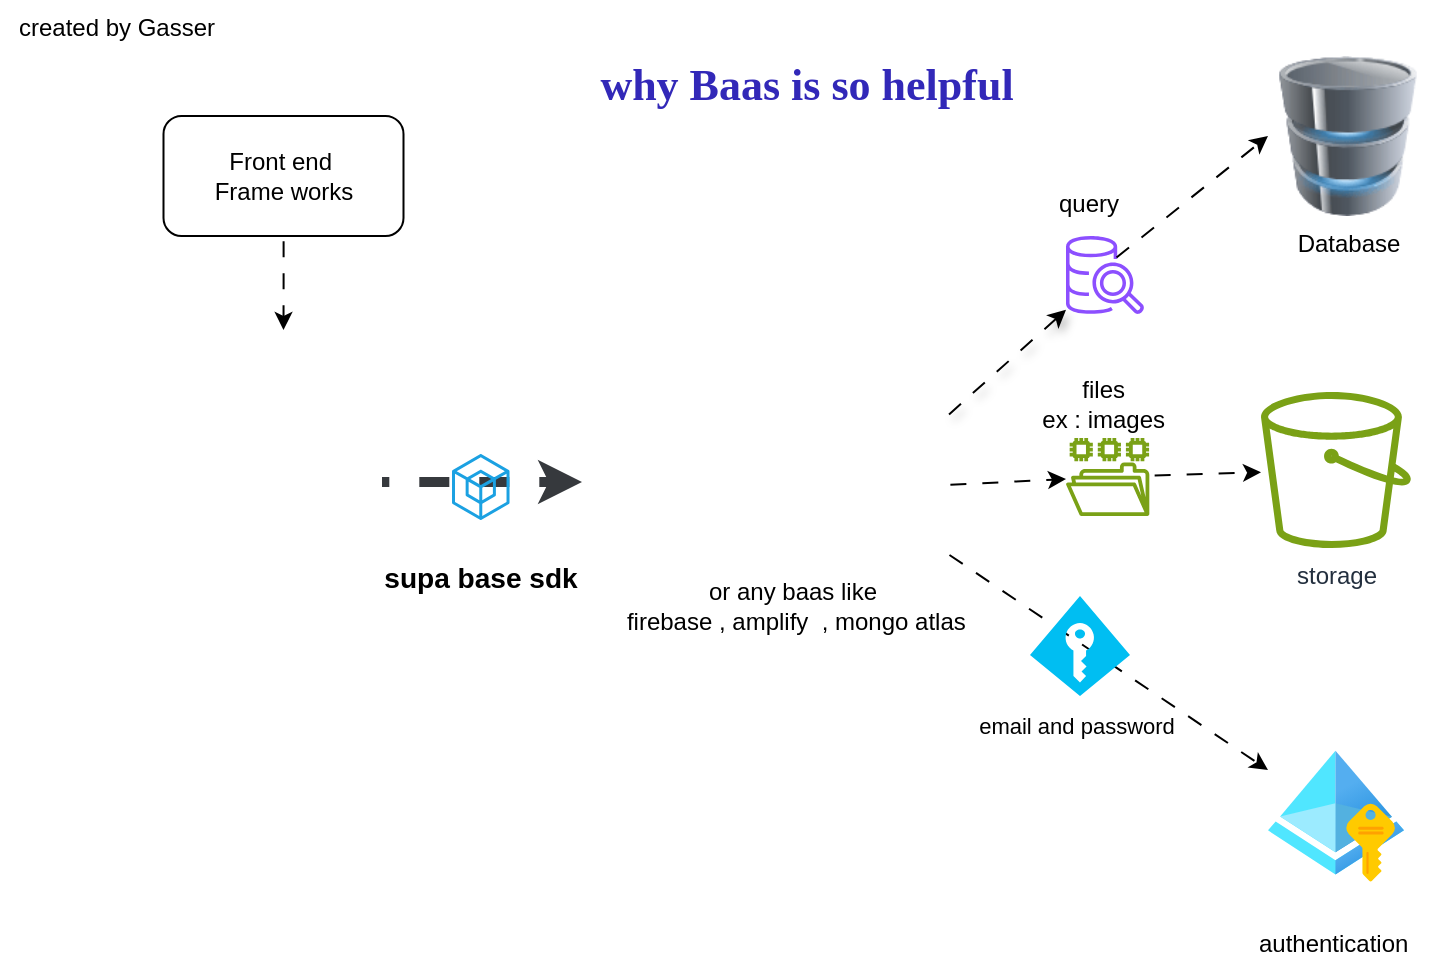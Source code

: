 <mxfile version="24.7.10">
  <diagram name="Page-1" id="gN-tMkDcv9xauiyZT2SU">
    <mxGraphModel dx="988" dy="553" grid="0" gridSize="10" guides="1" tooltips="1" connect="1" arrows="1" fold="1" page="1" pageScale="1" pageWidth="850" pageHeight="1100" background="#FFFFFF" math="0" shadow="0">
      <root>
        <mxCell id="0" />
        <mxCell id="1" parent="0" />
        <mxCell id="_ipZNMUh-rsfLEngfCbL-6" value="" style="endArrow=classic;html=1;rounded=0;elbow=vertical;dashed=1;strokeWidth=5;fillColor=#f9f7ed;strokeColor=#36393d;flowAnimation=1;" edge="1" parent="1">
          <mxGeometry relative="1" as="geometry">
            <mxPoint x="206" y="274" as="sourcePoint" />
            <mxPoint x="306" y="274" as="targetPoint" />
          </mxGeometry>
        </mxCell>
        <mxCell id="_ipZNMUh-rsfLEngfCbL-8" value="" style="shape=image;verticalLabelPosition=bottom;labelBackgroundColor=default;verticalAlign=top;aspect=fixed;imageAspect=0;image=https://res.cloudinary.com/practicaldev/image/fetch/s--kg2CO9xx--/c_imagga_scale,f_auto,fl_progressive,h_420,q_auto,w_1000/https://dev-to-uploads.s3.amazonaws.com/uploads/articles/3bwh51idtdyd8bmdmbxb.png;" vertex="1" parent="1">
          <mxGeometry x="328" y="242" width="159.53" height="67" as="geometry" />
        </mxCell>
        <mxCell id="_ipZNMUh-rsfLEngfCbL-10" value="created by Gasser&lt;div&gt;&lt;br&gt;&lt;/div&gt;" style="text;html=1;align=center;verticalAlign=middle;resizable=0;points=[];autosize=1;strokeColor=none;fillColor=none;" vertex="1" parent="1">
          <mxGeometry x="15" y="33" width="116" height="41" as="geometry" />
        </mxCell>
        <mxCell id="_ipZNMUh-rsfLEngfCbL-11" value="or any baas like&lt;div&gt;&amp;nbsp;firebase , amplify&amp;nbsp; , mongo atlas&lt;/div&gt;" style="text;html=1;align=center;verticalAlign=middle;resizable=0;points=[];autosize=1;strokeColor=none;fillColor=none;" vertex="1" parent="1">
          <mxGeometry x="315" y="315" width="191" height="41" as="geometry" />
        </mxCell>
        <mxCell id="_ipZNMUh-rsfLEngfCbL-12" value="storage" style="sketch=0;outlineConnect=0;fontColor=#232F3E;gradientColor=none;fillColor=#7AA116;strokeColor=none;dashed=0;verticalLabelPosition=bottom;verticalAlign=top;align=center;html=1;fontSize=12;fontStyle=0;aspect=fixed;pointerEvents=1;shape=mxgraph.aws4.bucket;" vertex="1" parent="1">
          <mxGeometry x="645.5" y="229" width="75" height="78" as="geometry" />
        </mxCell>
        <mxCell id="_ipZNMUh-rsfLEngfCbL-14" value="" style="image;aspect=fixed;html=1;points=[];align=center;fontSize=12;image=img/lib/azure2/identity/Managed_Identities.svg;" vertex="1" parent="1">
          <mxGeometry x="649" y="408" width="68" height="66" as="geometry" />
        </mxCell>
        <mxCell id="_ipZNMUh-rsfLEngfCbL-15" value="authentication&amp;nbsp;" style="text;html=1;align=center;verticalAlign=middle;resizable=0;points=[];autosize=1;strokeColor=none;fillColor=none;" vertex="1" parent="1">
          <mxGeometry x="635" y="492" width="96" height="26" as="geometry" />
        </mxCell>
        <mxCell id="_ipZNMUh-rsfLEngfCbL-16" value="why Baas is so helpful&lt;div style=&quot;font-size: 22px;&quot;&gt;&lt;br style=&quot;font-size: 22px;&quot;&gt;&lt;/div&gt;" style="text;html=1;align=center;verticalAlign=middle;resizable=0;points=[];autosize=1;strokeColor=none;fillColor=none;dashed=1;dashPattern=8 8;strokeWidth=5;sketch=1;curveFitting=1;jiggle=2;fontSize=22;fontStyle=1;horizontal=1;fontColor=#3228b8;fontFamily=Comic Sans MS;" vertex="1" parent="1">
          <mxGeometry x="297" y="56" width="241" height="65" as="geometry" />
        </mxCell>
        <mxCell id="_ipZNMUh-rsfLEngfCbL-24" value="" style="endArrow=classic;html=1;rounded=0;elbow=vertical;exitX=1;exitY=0;exitDx=0;exitDy=0;dashed=1;dashPattern=8 8;flowAnimation=1;shadow=1;" edge="1" parent="1" source="_ipZNMUh-rsfLEngfCbL-8" target="_ipZNMUh-rsfLEngfCbL-23">
          <mxGeometry width="50" height="50" relative="1" as="geometry">
            <mxPoint x="488" y="242" as="sourcePoint" />
            <mxPoint x="653" y="111" as="targetPoint" />
            <Array as="points" />
          </mxGeometry>
        </mxCell>
        <mxCell id="_ipZNMUh-rsfLEngfCbL-23" value="" style="sketch=0;outlineConnect=0;fontColor=#232F3E;gradientColor=none;fillColor=#8C4FFF;strokeColor=none;dashed=0;verticalLabelPosition=bottom;verticalAlign=top;align=center;html=1;fontSize=12;fontStyle=0;aspect=fixed;pointerEvents=1;shape=mxgraph.aws4.redshift_query_editor_v20_light;" vertex="1" parent="1">
          <mxGeometry x="548" y="151" width="39" height="39" as="geometry" />
        </mxCell>
        <mxCell id="_ipZNMUh-rsfLEngfCbL-25" value="query&lt;div&gt;&lt;br&gt;&lt;/div&gt;" style="text;html=1;align=center;verticalAlign=middle;resizable=0;points=[];autosize=1;strokeColor=none;fillColor=none;" vertex="1" parent="1">
          <mxGeometry x="535" y="121" width="48" height="41" as="geometry" />
        </mxCell>
        <mxCell id="_ipZNMUh-rsfLEngfCbL-26" value="" style="endArrow=classic;html=1;rounded=0;elbow=vertical;dashed=1;dashPattern=8 8;exitX=0.754;exitY=1.034;exitDx=0;exitDy=0;exitPerimeter=0;flowAnimation=1;entryX=0;entryY=0.5;entryDx=0;entryDy=0;" edge="1" parent="1" source="_ipZNMUh-rsfLEngfCbL-25" target="_ipZNMUh-rsfLEngfCbL-41">
          <mxGeometry width="50" height="50" relative="1" as="geometry">
            <mxPoint x="398" y="290" as="sourcePoint" />
            <mxPoint x="655" y="98" as="targetPoint" />
          </mxGeometry>
        </mxCell>
        <mxCell id="_ipZNMUh-rsfLEngfCbL-27" value="" style="endArrow=classic;html=1;rounded=0;elbow=vertical;exitX=1;exitY=1;exitDx=0;exitDy=0;flowAnimation=1;" edge="1" parent="1" source="_ipZNMUh-rsfLEngfCbL-8" target="_ipZNMUh-rsfLEngfCbL-14">
          <mxGeometry width="50" height="50" relative="1" as="geometry">
            <mxPoint x="398" y="290" as="sourcePoint" />
            <mxPoint x="448" y="240" as="targetPoint" />
          </mxGeometry>
        </mxCell>
        <mxCell id="_ipZNMUh-rsfLEngfCbL-43" value="email and password" style="edgeLabel;html=1;align=center;verticalAlign=middle;resizable=0;points=[];" vertex="1" connectable="0" parent="_ipZNMUh-rsfLEngfCbL-27">
          <mxGeometry x="-0.144" y="-3" relative="1" as="geometry">
            <mxPoint x="-2" y="38" as="offset" />
          </mxGeometry>
        </mxCell>
        <mxCell id="_ipZNMUh-rsfLEngfCbL-29" value="" style="sketch=0;outlineConnect=0;fontColor=#232F3E;gradientColor=none;fillColor=#7AA116;strokeColor=none;dashed=0;verticalLabelPosition=bottom;verticalAlign=top;align=center;html=1;fontSize=12;fontStyle=0;aspect=fixed;pointerEvents=1;shape=mxgraph.aws4.file_system;" vertex="1" parent="1">
          <mxGeometry x="548" y="252" width="41.67" height="39" as="geometry" />
        </mxCell>
        <mxCell id="_ipZNMUh-rsfLEngfCbL-30" value="&lt;h3&gt;&lt;font color=&quot;#000000&quot;&gt;supa base sdk&lt;/font&gt;&lt;/h3&gt;" style="sketch=0;outlineConnect=0;fillColor=#1ba1e2;strokeColor=#006EAF;dashed=0;verticalLabelPosition=bottom;verticalAlign=top;align=center;html=1;fontSize=12;fontStyle=0;aspect=fixed;pointerEvents=1;shape=mxgraph.aws4.external_sdk;fontColor=#ffffff;" vertex="1" parent="1">
          <mxGeometry x="241" y="260" width="28.77" height="33" as="geometry" />
        </mxCell>
        <mxCell id="_ipZNMUh-rsfLEngfCbL-33" value="" style="endArrow=classic;html=1;rounded=0;exitX=1;exitY=0.5;exitDx=0;exitDy=0;flowAnimation=1;" edge="1" parent="1" source="_ipZNMUh-rsfLEngfCbL-8" target="_ipZNMUh-rsfLEngfCbL-29">
          <mxGeometry width="50" height="50" relative="1" as="geometry">
            <mxPoint x="398" y="290" as="sourcePoint" />
            <mxPoint x="448" y="240" as="targetPoint" />
          </mxGeometry>
        </mxCell>
        <mxCell id="_ipZNMUh-rsfLEngfCbL-34" value="" style="endArrow=classic;html=1;rounded=0;flowAnimation=1;" edge="1" parent="1" source="_ipZNMUh-rsfLEngfCbL-29" target="_ipZNMUh-rsfLEngfCbL-12">
          <mxGeometry width="50" height="50" relative="1" as="geometry">
            <mxPoint x="498" y="286" as="sourcePoint" />
            <mxPoint x="558" y="283" as="targetPoint" />
          </mxGeometry>
        </mxCell>
        <mxCell id="_ipZNMUh-rsfLEngfCbL-36" value="" style="shape=image;verticalLabelPosition=bottom;labelBackgroundColor=default;verticalAlign=top;aspect=fixed;imageAspect=0;image=https://nickroberts.ninja/wp-content/uploads/2017/07/react.jpg;" vertex="1" parent="1">
          <mxGeometry x="128" y="198" width="57.5" height="57.5" as="geometry" />
        </mxCell>
        <mxCell id="_ipZNMUh-rsfLEngfCbL-37" value="" style="shape=image;verticalLabelPosition=bottom;labelBackgroundColor=default;verticalAlign=top;aspect=fixed;imageAspect=0;image=https://www.xda-developers.com/files/2018/02/Flutter-Framework-Feature-Image-Background-Colour.png;" vertex="1" parent="1">
          <mxGeometry x="124.5" y="279" width="64.5" height="43" as="geometry" />
        </mxCell>
        <mxCell id="_ipZNMUh-rsfLEngfCbL-38" value="" style="shape=image;verticalLabelPosition=bottom;labelBackgroundColor=default;verticalAlign=top;aspect=fixed;imageAspect=0;image=https://logodownload.org/wp-content/uploads/2022/04/javascript-logo-1.png;" vertex="1" parent="1">
          <mxGeometry x="131" y="345" width="53" height="53" as="geometry" />
        </mxCell>
        <mxCell id="_ipZNMUh-rsfLEngfCbL-40" value="" style="edgeStyle=orthogonalEdgeStyle;rounded=0;orthogonalLoop=1;jettySize=auto;html=1;flowAnimation=1;" edge="1" parent="1" source="_ipZNMUh-rsfLEngfCbL-39" target="_ipZNMUh-rsfLEngfCbL-36">
          <mxGeometry relative="1" as="geometry" />
        </mxCell>
        <mxCell id="_ipZNMUh-rsfLEngfCbL-39" value="Front end&amp;nbsp;&lt;div&gt;Frame works&lt;/div&gt;" style="rounded=1;whiteSpace=wrap;html=1;" vertex="1" parent="1">
          <mxGeometry x="96.75" y="91" width="120" height="60" as="geometry" />
        </mxCell>
        <mxCell id="_ipZNMUh-rsfLEngfCbL-41" value="Database" style="image;html=1;image=img/lib/clip_art/computers/Database_128x128.png" vertex="1" parent="1">
          <mxGeometry x="649" y="61" width="80" height="80" as="geometry" />
        </mxCell>
        <mxCell id="_ipZNMUh-rsfLEngfCbL-42" value="" style="verticalLabelPosition=bottom;html=1;verticalAlign=top;align=center;strokeColor=none;fillColor=#00BEF2;shape=mxgraph.azure.access_control;" vertex="1" parent="1">
          <mxGeometry x="530" y="331" width="50" height="50" as="geometry" />
        </mxCell>
        <mxCell id="_ipZNMUh-rsfLEngfCbL-44" value="files&amp;nbsp;&lt;div&gt;ex : images&amp;nbsp;&lt;/div&gt;" style="text;html=1;align=center;verticalAlign=middle;resizable=0;points=[];autosize=1;strokeColor=none;fillColor=none;" vertex="1" parent="1">
          <mxGeometry x="526" y="214.5" width="83" height="41" as="geometry" />
        </mxCell>
      </root>
    </mxGraphModel>
  </diagram>
</mxfile>
